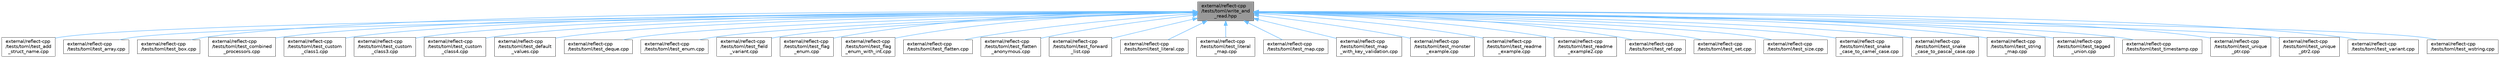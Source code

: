 digraph "external/reflect-cpp/tests/toml/write_and_read.hpp"
{
 // LATEX_PDF_SIZE
  bgcolor="transparent";
  edge [fontname=Helvetica,fontsize=10,labelfontname=Helvetica,labelfontsize=10];
  node [fontname=Helvetica,fontsize=10,shape=box,height=0.2,width=0.4];
  Node1 [id="Node000001",label="external/reflect-cpp\l/tests/toml/write_and\l_read.hpp",height=0.2,width=0.4,color="gray40", fillcolor="grey60", style="filled", fontcolor="black",tooltip=" "];
  Node1 -> Node2 [id="edge36_Node000001_Node000002",dir="back",color="steelblue1",style="solid",tooltip=" "];
  Node2 [id="Node000002",label="external/reflect-cpp\l/tests/toml/test_add\l_struct_name.cpp",height=0.2,width=0.4,color="grey40", fillcolor="white", style="filled",URL="$toml_2test__add__struct__name_8cpp.html",tooltip=" "];
  Node1 -> Node3 [id="edge37_Node000001_Node000003",dir="back",color="steelblue1",style="solid",tooltip=" "];
  Node3 [id="Node000003",label="external/reflect-cpp\l/tests/toml/test_array.cpp",height=0.2,width=0.4,color="grey40", fillcolor="white", style="filled",URL="$toml_2test__array_8cpp.html",tooltip=" "];
  Node1 -> Node4 [id="edge38_Node000001_Node000004",dir="back",color="steelblue1",style="solid",tooltip=" "];
  Node4 [id="Node000004",label="external/reflect-cpp\l/tests/toml/test_box.cpp",height=0.2,width=0.4,color="grey40", fillcolor="white", style="filled",URL="$toml_2test__box_8cpp.html",tooltip=" "];
  Node1 -> Node5 [id="edge39_Node000001_Node000005",dir="back",color="steelblue1",style="solid",tooltip=" "];
  Node5 [id="Node000005",label="external/reflect-cpp\l/tests/toml/test_combined\l_processors.cpp",height=0.2,width=0.4,color="grey40", fillcolor="white", style="filled",URL="$toml_2test__combined__processors_8cpp.html",tooltip=" "];
  Node1 -> Node6 [id="edge40_Node000001_Node000006",dir="back",color="steelblue1",style="solid",tooltip=" "];
  Node6 [id="Node000006",label="external/reflect-cpp\l/tests/toml/test_custom\l_class1.cpp",height=0.2,width=0.4,color="grey40", fillcolor="white", style="filled",URL="$toml_2test__custom__class1_8cpp.html",tooltip=" "];
  Node1 -> Node7 [id="edge41_Node000001_Node000007",dir="back",color="steelblue1",style="solid",tooltip=" "];
  Node7 [id="Node000007",label="external/reflect-cpp\l/tests/toml/test_custom\l_class3.cpp",height=0.2,width=0.4,color="grey40", fillcolor="white", style="filled",URL="$toml_2test__custom__class3_8cpp.html",tooltip=" "];
  Node1 -> Node8 [id="edge42_Node000001_Node000008",dir="back",color="steelblue1",style="solid",tooltip=" "];
  Node8 [id="Node000008",label="external/reflect-cpp\l/tests/toml/test_custom\l_class4.cpp",height=0.2,width=0.4,color="grey40", fillcolor="white", style="filled",URL="$toml_2test__custom__class4_8cpp.html",tooltip=" "];
  Node1 -> Node9 [id="edge43_Node000001_Node000009",dir="back",color="steelblue1",style="solid",tooltip=" "];
  Node9 [id="Node000009",label="external/reflect-cpp\l/tests/toml/test_default\l_values.cpp",height=0.2,width=0.4,color="grey40", fillcolor="white", style="filled",URL="$toml_2test__default__values_8cpp.html",tooltip=" "];
  Node1 -> Node10 [id="edge44_Node000001_Node000010",dir="back",color="steelblue1",style="solid",tooltip=" "];
  Node10 [id="Node000010",label="external/reflect-cpp\l/tests/toml/test_deque.cpp",height=0.2,width=0.4,color="grey40", fillcolor="white", style="filled",URL="$toml_2test__deque_8cpp.html",tooltip=" "];
  Node1 -> Node11 [id="edge45_Node000001_Node000011",dir="back",color="steelblue1",style="solid",tooltip=" "];
  Node11 [id="Node000011",label="external/reflect-cpp\l/tests/toml/test_enum.cpp",height=0.2,width=0.4,color="grey40", fillcolor="white", style="filled",URL="$toml_2test__enum_8cpp.html",tooltip=" "];
  Node1 -> Node12 [id="edge46_Node000001_Node000012",dir="back",color="steelblue1",style="solid",tooltip=" "];
  Node12 [id="Node000012",label="external/reflect-cpp\l/tests/toml/test_field\l_variant.cpp",height=0.2,width=0.4,color="grey40", fillcolor="white", style="filled",URL="$toml_2test__field__variant_8cpp.html",tooltip=" "];
  Node1 -> Node13 [id="edge47_Node000001_Node000013",dir="back",color="steelblue1",style="solid",tooltip=" "];
  Node13 [id="Node000013",label="external/reflect-cpp\l/tests/toml/test_flag\l_enum.cpp",height=0.2,width=0.4,color="grey40", fillcolor="white", style="filled",URL="$toml_2test__flag__enum_8cpp.html",tooltip=" "];
  Node1 -> Node14 [id="edge48_Node000001_Node000014",dir="back",color="steelblue1",style="solid",tooltip=" "];
  Node14 [id="Node000014",label="external/reflect-cpp\l/tests/toml/test_flag\l_enum_with_int.cpp",height=0.2,width=0.4,color="grey40", fillcolor="white", style="filled",URL="$toml_2test__flag__enum__with__int_8cpp.html",tooltip=" "];
  Node1 -> Node15 [id="edge49_Node000001_Node000015",dir="back",color="steelblue1",style="solid",tooltip=" "];
  Node15 [id="Node000015",label="external/reflect-cpp\l/tests/toml/test_flatten.cpp",height=0.2,width=0.4,color="grey40", fillcolor="white", style="filled",URL="$toml_2test__flatten_8cpp.html",tooltip=" "];
  Node1 -> Node16 [id="edge50_Node000001_Node000016",dir="back",color="steelblue1",style="solid",tooltip=" "];
  Node16 [id="Node000016",label="external/reflect-cpp\l/tests/toml/test_flatten\l_anonymous.cpp",height=0.2,width=0.4,color="grey40", fillcolor="white", style="filled",URL="$toml_2test__flatten__anonymous_8cpp.html",tooltip=" "];
  Node1 -> Node17 [id="edge51_Node000001_Node000017",dir="back",color="steelblue1",style="solid",tooltip=" "];
  Node17 [id="Node000017",label="external/reflect-cpp\l/tests/toml/test_forward\l_list.cpp",height=0.2,width=0.4,color="grey40", fillcolor="white", style="filled",URL="$toml_2test__forward__list_8cpp.html",tooltip=" "];
  Node1 -> Node18 [id="edge52_Node000001_Node000018",dir="back",color="steelblue1",style="solid",tooltip=" "];
  Node18 [id="Node000018",label="external/reflect-cpp\l/tests/toml/test_literal.cpp",height=0.2,width=0.4,color="grey40", fillcolor="white", style="filled",URL="$toml_2test__literal_8cpp.html",tooltip=" "];
  Node1 -> Node19 [id="edge53_Node000001_Node000019",dir="back",color="steelblue1",style="solid",tooltip=" "];
  Node19 [id="Node000019",label="external/reflect-cpp\l/tests/toml/test_literal\l_map.cpp",height=0.2,width=0.4,color="grey40", fillcolor="white", style="filled",URL="$toml_2test__literal__map_8cpp.html",tooltip=" "];
  Node1 -> Node20 [id="edge54_Node000001_Node000020",dir="back",color="steelblue1",style="solid",tooltip=" "];
  Node20 [id="Node000020",label="external/reflect-cpp\l/tests/toml/test_map.cpp",height=0.2,width=0.4,color="grey40", fillcolor="white", style="filled",URL="$toml_2test__map_8cpp.html",tooltip=" "];
  Node1 -> Node21 [id="edge55_Node000001_Node000021",dir="back",color="steelblue1",style="solid",tooltip=" "];
  Node21 [id="Node000021",label="external/reflect-cpp\l/tests/toml/test_map\l_with_key_validation.cpp",height=0.2,width=0.4,color="grey40", fillcolor="white", style="filled",URL="$toml_2test__map__with__key__validation_8cpp.html",tooltip=" "];
  Node1 -> Node22 [id="edge56_Node000001_Node000022",dir="back",color="steelblue1",style="solid",tooltip=" "];
  Node22 [id="Node000022",label="external/reflect-cpp\l/tests/toml/test_monster\l_example.cpp",height=0.2,width=0.4,color="grey40", fillcolor="white", style="filled",URL="$toml_2test__monster__example_8cpp.html",tooltip=" "];
  Node1 -> Node23 [id="edge57_Node000001_Node000023",dir="back",color="steelblue1",style="solid",tooltip=" "];
  Node23 [id="Node000023",label="external/reflect-cpp\l/tests/toml/test_readme\l_example.cpp",height=0.2,width=0.4,color="grey40", fillcolor="white", style="filled",URL="$toml_2test__readme__example_8cpp.html",tooltip=" "];
  Node1 -> Node24 [id="edge58_Node000001_Node000024",dir="back",color="steelblue1",style="solid",tooltip=" "];
  Node24 [id="Node000024",label="external/reflect-cpp\l/tests/toml/test_readme\l_example2.cpp",height=0.2,width=0.4,color="grey40", fillcolor="white", style="filled",URL="$toml_2test__readme__example2_8cpp.html",tooltip=" "];
  Node1 -> Node25 [id="edge59_Node000001_Node000025",dir="back",color="steelblue1",style="solid",tooltip=" "];
  Node25 [id="Node000025",label="external/reflect-cpp\l/tests/toml/test_ref.cpp",height=0.2,width=0.4,color="grey40", fillcolor="white", style="filled",URL="$toml_2test__ref_8cpp.html",tooltip=" "];
  Node1 -> Node26 [id="edge60_Node000001_Node000026",dir="back",color="steelblue1",style="solid",tooltip=" "];
  Node26 [id="Node000026",label="external/reflect-cpp\l/tests/toml/test_set.cpp",height=0.2,width=0.4,color="grey40", fillcolor="white", style="filled",URL="$toml_2test__set_8cpp.html",tooltip=" "];
  Node1 -> Node27 [id="edge61_Node000001_Node000027",dir="back",color="steelblue1",style="solid",tooltip=" "];
  Node27 [id="Node000027",label="external/reflect-cpp\l/tests/toml/test_size.cpp",height=0.2,width=0.4,color="grey40", fillcolor="white", style="filled",URL="$toml_2test__size_8cpp.html",tooltip=" "];
  Node1 -> Node28 [id="edge62_Node000001_Node000028",dir="back",color="steelblue1",style="solid",tooltip=" "];
  Node28 [id="Node000028",label="external/reflect-cpp\l/tests/toml/test_snake\l_case_to_camel_case.cpp",height=0.2,width=0.4,color="grey40", fillcolor="white", style="filled",URL="$toml_2test__snake__case__to__camel__case_8cpp.html",tooltip=" "];
  Node1 -> Node29 [id="edge63_Node000001_Node000029",dir="back",color="steelblue1",style="solid",tooltip=" "];
  Node29 [id="Node000029",label="external/reflect-cpp\l/tests/toml/test_snake\l_case_to_pascal_case.cpp",height=0.2,width=0.4,color="grey40", fillcolor="white", style="filled",URL="$toml_2test__snake__case__to__pascal__case_8cpp.html",tooltip=" "];
  Node1 -> Node30 [id="edge64_Node000001_Node000030",dir="back",color="steelblue1",style="solid",tooltip=" "];
  Node30 [id="Node000030",label="external/reflect-cpp\l/tests/toml/test_string\l_map.cpp",height=0.2,width=0.4,color="grey40", fillcolor="white", style="filled",URL="$toml_2test__string__map_8cpp.html",tooltip=" "];
  Node1 -> Node31 [id="edge65_Node000001_Node000031",dir="back",color="steelblue1",style="solid",tooltip=" "];
  Node31 [id="Node000031",label="external/reflect-cpp\l/tests/toml/test_tagged\l_union.cpp",height=0.2,width=0.4,color="grey40", fillcolor="white", style="filled",URL="$toml_2test__tagged__union_8cpp.html",tooltip=" "];
  Node1 -> Node32 [id="edge66_Node000001_Node000032",dir="back",color="steelblue1",style="solid",tooltip=" "];
  Node32 [id="Node000032",label="external/reflect-cpp\l/tests/toml/test_timestamp.cpp",height=0.2,width=0.4,color="grey40", fillcolor="white", style="filled",URL="$toml_2test__timestamp_8cpp.html",tooltip=" "];
  Node1 -> Node33 [id="edge67_Node000001_Node000033",dir="back",color="steelblue1",style="solid",tooltip=" "];
  Node33 [id="Node000033",label="external/reflect-cpp\l/tests/toml/test_unique\l_ptr.cpp",height=0.2,width=0.4,color="grey40", fillcolor="white", style="filled",URL="$toml_2test__unique__ptr_8cpp.html",tooltip=" "];
  Node1 -> Node34 [id="edge68_Node000001_Node000034",dir="back",color="steelblue1",style="solid",tooltip=" "];
  Node34 [id="Node000034",label="external/reflect-cpp\l/tests/toml/test_unique\l_ptr2.cpp",height=0.2,width=0.4,color="grey40", fillcolor="white", style="filled",URL="$toml_2test__unique__ptr2_8cpp.html",tooltip=" "];
  Node1 -> Node35 [id="edge69_Node000001_Node000035",dir="back",color="steelblue1",style="solid",tooltip=" "];
  Node35 [id="Node000035",label="external/reflect-cpp\l/tests/toml/test_variant.cpp",height=0.2,width=0.4,color="grey40", fillcolor="white", style="filled",URL="$toml_2test__variant_8cpp.html",tooltip=" "];
  Node1 -> Node36 [id="edge70_Node000001_Node000036",dir="back",color="steelblue1",style="solid",tooltip=" "];
  Node36 [id="Node000036",label="external/reflect-cpp\l/tests/toml/test_wstring.cpp",height=0.2,width=0.4,color="grey40", fillcolor="white", style="filled",URL="$toml_2test__wstring_8cpp.html",tooltip=" "];
}
